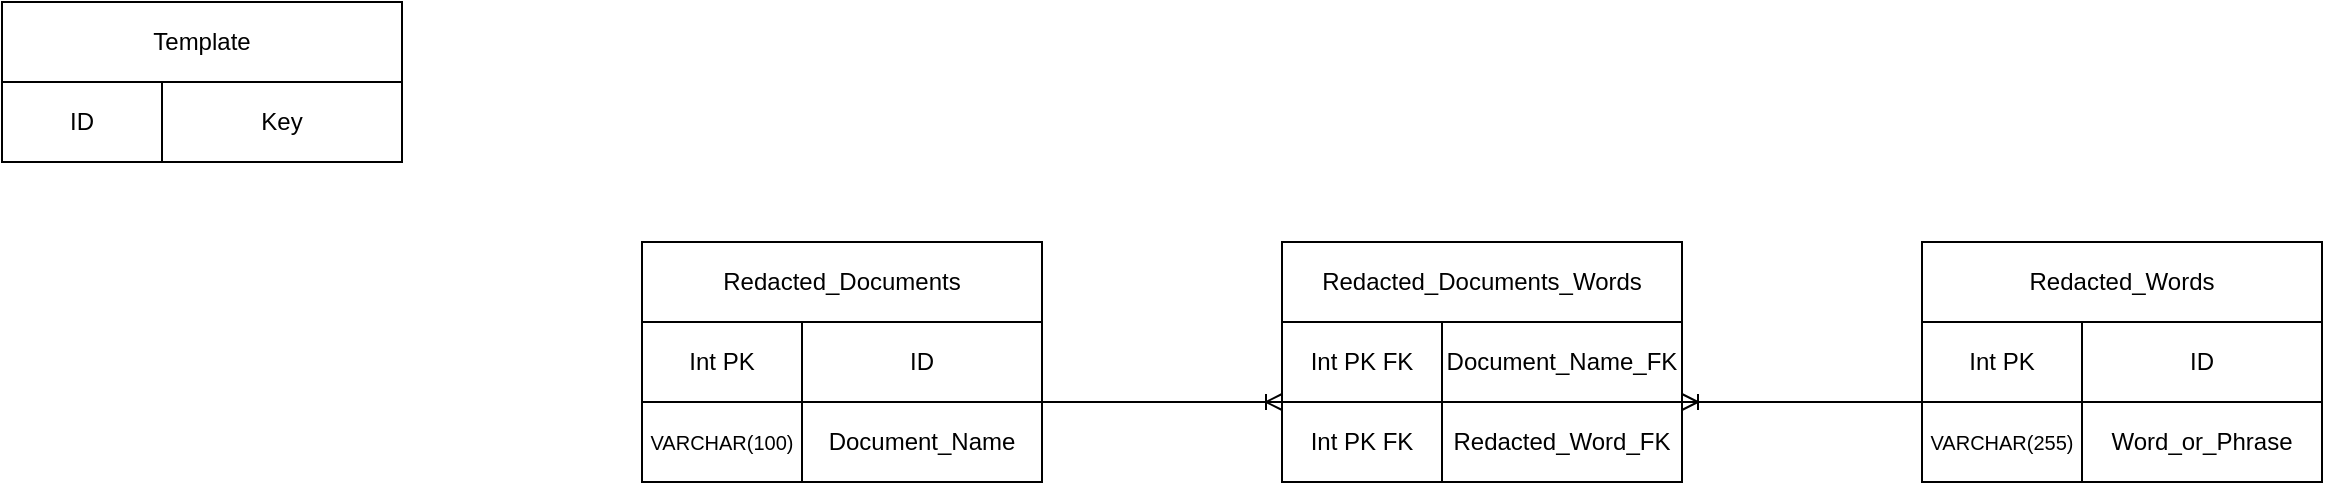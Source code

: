 <mxfile version="14.5.0" type="github">
  <diagram id="0-HLeVHJZCkb-TzCpiPO" name="Page-1">
    <mxGraphModel dx="1790" dy="873" grid="1" gridSize="10" guides="1" tooltips="1" connect="1" arrows="1" fold="1" page="1" pageScale="1" pageWidth="850" pageHeight="1100" math="0" shadow="0">
      <root>
        <mxCell id="0" />
        <mxCell id="1" parent="0" />
        <mxCell id="MCdQvpjKP1I-DEN3pyH2-1" value="Redacted_Documents" style="rounded=0;whiteSpace=wrap;html=1;" parent="1" vertex="1">
          <mxGeometry x="360" y="160" width="200" height="40" as="geometry" />
        </mxCell>
        <mxCell id="MCdQvpjKP1I-DEN3pyH2-9" value="" style="group" parent="1" vertex="1" connectable="0">
          <mxGeometry x="360" y="200" width="200" height="40" as="geometry" />
        </mxCell>
        <mxCell id="MCdQvpjKP1I-DEN3pyH2-6" value="" style="group" parent="MCdQvpjKP1I-DEN3pyH2-9" vertex="1" connectable="0">
          <mxGeometry width="200" height="40" as="geometry" />
        </mxCell>
        <mxCell id="MCdQvpjKP1I-DEN3pyH2-2" value="" style="rounded=0;whiteSpace=wrap;html=1;" parent="MCdQvpjKP1I-DEN3pyH2-6" vertex="1">
          <mxGeometry width="200" height="40" as="geometry" />
        </mxCell>
        <mxCell id="MCdQvpjKP1I-DEN3pyH2-7" value="Int PK" style="text;html=1;strokeColor=none;fillColor=none;align=center;verticalAlign=middle;whiteSpace=wrap;rounded=0;" parent="MCdQvpjKP1I-DEN3pyH2-6" vertex="1">
          <mxGeometry width="80" height="40" as="geometry" />
        </mxCell>
        <mxCell id="MCdQvpjKP1I-DEN3pyH2-8" value="ID" style="text;html=1;strokeColor=none;fillColor=none;align=center;verticalAlign=middle;whiteSpace=wrap;rounded=0;" parent="MCdQvpjKP1I-DEN3pyH2-9" vertex="1">
          <mxGeometry x="80" width="120" height="40" as="geometry" />
        </mxCell>
        <mxCell id="MCdQvpjKP1I-DEN3pyH2-5" value="" style="endArrow=none;html=1;entryX=0.4;entryY=-0.002;entryDx=0;entryDy=0;entryPerimeter=0;exitX=0;exitY=1;exitDx=0;exitDy=0;" parent="MCdQvpjKP1I-DEN3pyH2-9" source="MCdQvpjKP1I-DEN3pyH2-8" target="MCdQvpjKP1I-DEN3pyH2-2" edge="1">
          <mxGeometry width="50" height="50" relative="1" as="geometry">
            <mxPoint x="80" y="40" as="sourcePoint" />
            <mxPoint x="200" y="-10" as="targetPoint" />
          </mxGeometry>
        </mxCell>
        <mxCell id="MCdQvpjKP1I-DEN3pyH2-59" value="" style="group" parent="1" vertex="1" connectable="0">
          <mxGeometry x="360" y="240" width="200" height="40" as="geometry" />
        </mxCell>
        <mxCell id="MCdQvpjKP1I-DEN3pyH2-60" value="" style="group" parent="MCdQvpjKP1I-DEN3pyH2-59" vertex="1" connectable="0">
          <mxGeometry width="200" height="40" as="geometry" />
        </mxCell>
        <mxCell id="MCdQvpjKP1I-DEN3pyH2-61" value="" style="rounded=0;whiteSpace=wrap;html=1;" parent="MCdQvpjKP1I-DEN3pyH2-60" vertex="1">
          <mxGeometry width="200" height="40" as="geometry" />
        </mxCell>
        <mxCell id="MCdQvpjKP1I-DEN3pyH2-62" value="&lt;font style=&quot;font-size: 10px&quot;&gt;VARCHAR(100)&lt;/font&gt;" style="text;html=1;strokeColor=none;fillColor=none;align=center;verticalAlign=middle;whiteSpace=wrap;rounded=0;" parent="MCdQvpjKP1I-DEN3pyH2-60" vertex="1">
          <mxGeometry width="80" height="40" as="geometry" />
        </mxCell>
        <mxCell id="MCdQvpjKP1I-DEN3pyH2-63" value="Document_Name" style="text;html=1;strokeColor=none;fillColor=none;align=center;verticalAlign=middle;whiteSpace=wrap;rounded=0;" parent="MCdQvpjKP1I-DEN3pyH2-59" vertex="1">
          <mxGeometry x="80" width="120" height="40" as="geometry" />
        </mxCell>
        <mxCell id="MCdQvpjKP1I-DEN3pyH2-64" value="" style="endArrow=none;html=1;entryX=0.4;entryY=-0.002;entryDx=0;entryDy=0;entryPerimeter=0;exitX=0;exitY=1;exitDx=0;exitDy=0;" parent="MCdQvpjKP1I-DEN3pyH2-59" source="MCdQvpjKP1I-DEN3pyH2-63" target="MCdQvpjKP1I-DEN3pyH2-61" edge="1">
          <mxGeometry width="50" height="50" relative="1" as="geometry">
            <mxPoint x="80" y="40" as="sourcePoint" />
            <mxPoint x="200" y="-10" as="targetPoint" />
          </mxGeometry>
        </mxCell>
        <mxCell id="MCdQvpjKP1I-DEN3pyH2-83" value="" style="group;fontStyle=1" parent="1" vertex="1" connectable="0">
          <mxGeometry x="40" y="80" width="200" height="40" as="geometry" />
        </mxCell>
        <mxCell id="MCdQvpjKP1I-DEN3pyH2-84" value="" style="group" parent="MCdQvpjKP1I-DEN3pyH2-83" vertex="1" connectable="0">
          <mxGeometry width="200" height="40" as="geometry" />
        </mxCell>
        <mxCell id="MCdQvpjKP1I-DEN3pyH2-85" value="" style="rounded=0;whiteSpace=wrap;html=1;" parent="MCdQvpjKP1I-DEN3pyH2-84" vertex="1">
          <mxGeometry width="200" height="40" as="geometry" />
        </mxCell>
        <mxCell id="MCdQvpjKP1I-DEN3pyH2-86" value="ID" style="text;html=1;strokeColor=none;fillColor=none;align=center;verticalAlign=middle;whiteSpace=wrap;rounded=0;" parent="MCdQvpjKP1I-DEN3pyH2-84" vertex="1">
          <mxGeometry width="80" height="40" as="geometry" />
        </mxCell>
        <mxCell id="MCdQvpjKP1I-DEN3pyH2-87" value="Key" style="text;html=1;strokeColor=none;fillColor=none;align=center;verticalAlign=middle;whiteSpace=wrap;rounded=0;" parent="MCdQvpjKP1I-DEN3pyH2-83" vertex="1">
          <mxGeometry x="80" width="120" height="40" as="geometry" />
        </mxCell>
        <mxCell id="MCdQvpjKP1I-DEN3pyH2-88" value="" style="endArrow=none;html=1;entryX=0.4;entryY=-0.002;entryDx=0;entryDy=0;entryPerimeter=0;exitX=0;exitY=1;exitDx=0;exitDy=0;" parent="MCdQvpjKP1I-DEN3pyH2-83" source="MCdQvpjKP1I-DEN3pyH2-87" target="MCdQvpjKP1I-DEN3pyH2-85" edge="1">
          <mxGeometry width="50" height="50" relative="1" as="geometry">
            <mxPoint x="80" y="40" as="sourcePoint" />
            <mxPoint x="200" y="-10" as="targetPoint" />
          </mxGeometry>
        </mxCell>
        <mxCell id="MCdQvpjKP1I-DEN3pyH2-89" value="Template" style="rounded=0;whiteSpace=wrap;html=1;" parent="1" vertex="1">
          <mxGeometry x="40" y="40" width="200" height="40" as="geometry" />
        </mxCell>
        <mxCell id="MCdQvpjKP1I-DEN3pyH2-90" value="" style="group" parent="1" vertex="1" connectable="0">
          <mxGeometry x="680" y="200" width="200" height="40" as="geometry" />
        </mxCell>
        <mxCell id="MCdQvpjKP1I-DEN3pyH2-91" value="" style="group" parent="MCdQvpjKP1I-DEN3pyH2-90" vertex="1" connectable="0">
          <mxGeometry width="200" height="40" as="geometry" />
        </mxCell>
        <mxCell id="MCdQvpjKP1I-DEN3pyH2-92" value="" style="rounded=0;whiteSpace=wrap;html=1;" parent="MCdQvpjKP1I-DEN3pyH2-91" vertex="1">
          <mxGeometry width="200" height="40" as="geometry" />
        </mxCell>
        <mxCell id="MCdQvpjKP1I-DEN3pyH2-93" value="Int PK FK" style="text;html=1;strokeColor=none;fillColor=none;align=center;verticalAlign=middle;whiteSpace=wrap;rounded=0;" parent="MCdQvpjKP1I-DEN3pyH2-91" vertex="1">
          <mxGeometry width="80" height="40" as="geometry" />
        </mxCell>
        <mxCell id="MCdQvpjKP1I-DEN3pyH2-94" value="Document_Name_FK" style="text;html=1;strokeColor=none;fillColor=none;align=center;verticalAlign=middle;whiteSpace=wrap;rounded=0;" parent="MCdQvpjKP1I-DEN3pyH2-90" vertex="1">
          <mxGeometry x="80" width="120" height="40" as="geometry" />
        </mxCell>
        <mxCell id="MCdQvpjKP1I-DEN3pyH2-95" value="" style="endArrow=none;html=1;entryX=0.4;entryY=-0.002;entryDx=0;entryDy=0;entryPerimeter=0;exitX=0;exitY=1;exitDx=0;exitDy=0;" parent="MCdQvpjKP1I-DEN3pyH2-90" source="MCdQvpjKP1I-DEN3pyH2-94" target="MCdQvpjKP1I-DEN3pyH2-92" edge="1">
          <mxGeometry width="50" height="50" relative="1" as="geometry">
            <mxPoint x="80" y="40" as="sourcePoint" />
            <mxPoint x="200" y="-10" as="targetPoint" />
          </mxGeometry>
        </mxCell>
        <mxCell id="MCdQvpjKP1I-DEN3pyH2-96" value="Redacted_Words" style="rounded=0;whiteSpace=wrap;html=1;" parent="1" vertex="1">
          <mxGeometry x="1000" y="160" width="200" height="40" as="geometry" />
        </mxCell>
        <mxCell id="MCdQvpjKP1I-DEN3pyH2-97" value="Redacted_Documents_Words" style="rounded=0;whiteSpace=wrap;html=1;" parent="1" vertex="1">
          <mxGeometry x="680" y="160" width="200" height="40" as="geometry" />
        </mxCell>
        <mxCell id="MCdQvpjKP1I-DEN3pyH2-98" value="" style="group;fontStyle=1" parent="1" vertex="1" connectable="0">
          <mxGeometry x="680" y="240" width="200" height="40" as="geometry" />
        </mxCell>
        <mxCell id="MCdQvpjKP1I-DEN3pyH2-99" value="" style="group" parent="MCdQvpjKP1I-DEN3pyH2-98" vertex="1" connectable="0">
          <mxGeometry width="200" height="40" as="geometry" />
        </mxCell>
        <mxCell id="MCdQvpjKP1I-DEN3pyH2-100" value="" style="rounded=0;whiteSpace=wrap;html=1;" parent="MCdQvpjKP1I-DEN3pyH2-99" vertex="1">
          <mxGeometry width="200" height="40" as="geometry" />
        </mxCell>
        <mxCell id="MCdQvpjKP1I-DEN3pyH2-101" value="Int PK FK" style="text;html=1;strokeColor=none;fillColor=none;align=center;verticalAlign=middle;whiteSpace=wrap;rounded=0;" parent="MCdQvpjKP1I-DEN3pyH2-99" vertex="1">
          <mxGeometry width="80" height="40" as="geometry" />
        </mxCell>
        <mxCell id="MCdQvpjKP1I-DEN3pyH2-102" value="Redacted_Word_FK" style="text;html=1;strokeColor=none;fillColor=none;align=center;verticalAlign=middle;whiteSpace=wrap;rounded=0;" parent="MCdQvpjKP1I-DEN3pyH2-98" vertex="1">
          <mxGeometry x="80" width="120" height="40" as="geometry" />
        </mxCell>
        <mxCell id="MCdQvpjKP1I-DEN3pyH2-103" value="" style="endArrow=none;html=1;entryX=0.4;entryY=-0.002;entryDx=0;entryDy=0;entryPerimeter=0;exitX=0;exitY=1;exitDx=0;exitDy=0;" parent="MCdQvpjKP1I-DEN3pyH2-98" source="MCdQvpjKP1I-DEN3pyH2-102" target="MCdQvpjKP1I-DEN3pyH2-100" edge="1">
          <mxGeometry width="50" height="50" relative="1" as="geometry">
            <mxPoint x="80" y="40" as="sourcePoint" />
            <mxPoint x="200" y="-10" as="targetPoint" />
          </mxGeometry>
        </mxCell>
        <mxCell id="MCdQvpjKP1I-DEN3pyH2-104" value="" style="edgeStyle=entityRelationEdgeStyle;fontSize=12;html=1;endArrow=ERoneToMany;exitX=1;exitY=0;exitDx=0;exitDy=0;entryX=0;entryY=0;entryDx=0;entryDy=0;" parent="1" source="MCdQvpjKP1I-DEN3pyH2-63" target="MCdQvpjKP1I-DEN3pyH2-101" edge="1">
          <mxGeometry width="100" height="100" relative="1" as="geometry">
            <mxPoint x="620" y="300" as="sourcePoint" />
            <mxPoint x="720" y="200" as="targetPoint" />
          </mxGeometry>
        </mxCell>
        <mxCell id="MCdQvpjKP1I-DEN3pyH2-106" value="" style="group;fontStyle=1" parent="1" vertex="1" connectable="0">
          <mxGeometry x="1000" y="200" width="200" height="40" as="geometry" />
        </mxCell>
        <mxCell id="MCdQvpjKP1I-DEN3pyH2-107" value="" style="group" parent="MCdQvpjKP1I-DEN3pyH2-106" vertex="1" connectable="0">
          <mxGeometry width="200" height="40" as="geometry" />
        </mxCell>
        <mxCell id="MCdQvpjKP1I-DEN3pyH2-108" value="" style="rounded=0;whiteSpace=wrap;html=1;" parent="MCdQvpjKP1I-DEN3pyH2-107" vertex="1">
          <mxGeometry width="200" height="40" as="geometry" />
        </mxCell>
        <mxCell id="MCdQvpjKP1I-DEN3pyH2-109" value="Int PK" style="text;html=1;strokeColor=none;fillColor=none;align=center;verticalAlign=middle;whiteSpace=wrap;rounded=0;" parent="MCdQvpjKP1I-DEN3pyH2-107" vertex="1">
          <mxGeometry width="80" height="40" as="geometry" />
        </mxCell>
        <mxCell id="MCdQvpjKP1I-DEN3pyH2-110" value="ID" style="text;html=1;strokeColor=none;fillColor=none;align=center;verticalAlign=middle;whiteSpace=wrap;rounded=0;" parent="MCdQvpjKP1I-DEN3pyH2-106" vertex="1">
          <mxGeometry x="80" width="120" height="40" as="geometry" />
        </mxCell>
        <mxCell id="MCdQvpjKP1I-DEN3pyH2-111" value="" style="endArrow=none;html=1;entryX=0.4;entryY=-0.002;entryDx=0;entryDy=0;entryPerimeter=0;exitX=0;exitY=1;exitDx=0;exitDy=0;" parent="MCdQvpjKP1I-DEN3pyH2-106" source="MCdQvpjKP1I-DEN3pyH2-110" target="MCdQvpjKP1I-DEN3pyH2-108" edge="1">
          <mxGeometry width="50" height="50" relative="1" as="geometry">
            <mxPoint x="80" y="40" as="sourcePoint" />
            <mxPoint x="200" y="-10" as="targetPoint" />
          </mxGeometry>
        </mxCell>
        <mxCell id="MCdQvpjKP1I-DEN3pyH2-112" value="" style="group;fontStyle=1" parent="1" vertex="1" connectable="0">
          <mxGeometry x="1000" y="240" width="200" height="40" as="geometry" />
        </mxCell>
        <mxCell id="MCdQvpjKP1I-DEN3pyH2-113" value="" style="group" parent="MCdQvpjKP1I-DEN3pyH2-112" vertex="1" connectable="0">
          <mxGeometry width="200" height="40" as="geometry" />
        </mxCell>
        <mxCell id="MCdQvpjKP1I-DEN3pyH2-114" value="" style="rounded=0;whiteSpace=wrap;html=1;" parent="MCdQvpjKP1I-DEN3pyH2-113" vertex="1">
          <mxGeometry width="200" height="40" as="geometry" />
        </mxCell>
        <mxCell id="MCdQvpjKP1I-DEN3pyH2-115" value="&lt;font style=&quot;font-size: 10px&quot;&gt;VARCHAR(255)&lt;/font&gt;" style="text;html=1;strokeColor=none;fillColor=none;align=center;verticalAlign=middle;whiteSpace=wrap;rounded=0;" parent="MCdQvpjKP1I-DEN3pyH2-113" vertex="1">
          <mxGeometry width="80" height="40" as="geometry" />
        </mxCell>
        <mxCell id="MCdQvpjKP1I-DEN3pyH2-116" value="Word_or_Phrase" style="text;html=1;strokeColor=none;fillColor=none;align=center;verticalAlign=middle;whiteSpace=wrap;rounded=0;" parent="MCdQvpjKP1I-DEN3pyH2-112" vertex="1">
          <mxGeometry x="80" width="120" height="40" as="geometry" />
        </mxCell>
        <mxCell id="MCdQvpjKP1I-DEN3pyH2-117" value="" style="endArrow=none;html=1;entryX=0.4;entryY=-0.002;entryDx=0;entryDy=0;entryPerimeter=0;exitX=0;exitY=1;exitDx=0;exitDy=0;" parent="MCdQvpjKP1I-DEN3pyH2-112" source="MCdQvpjKP1I-DEN3pyH2-116" target="MCdQvpjKP1I-DEN3pyH2-114" edge="1">
          <mxGeometry width="50" height="50" relative="1" as="geometry">
            <mxPoint x="80" y="40" as="sourcePoint" />
            <mxPoint x="200" y="-10" as="targetPoint" />
          </mxGeometry>
        </mxCell>
        <mxCell id="MCdQvpjKP1I-DEN3pyH2-118" value="" style="edgeStyle=entityRelationEdgeStyle;fontSize=12;html=1;endArrow=ERoneToMany;exitX=0;exitY=0;exitDx=0;exitDy=0;entryX=1;entryY=0;entryDx=0;entryDy=0;" parent="1" source="MCdQvpjKP1I-DEN3pyH2-115" target="MCdQvpjKP1I-DEN3pyH2-102" edge="1">
          <mxGeometry width="100" height="100" relative="1" as="geometry">
            <mxPoint x="800" y="280" as="sourcePoint" />
            <mxPoint x="900" y="180" as="targetPoint" />
          </mxGeometry>
        </mxCell>
      </root>
    </mxGraphModel>
  </diagram>
</mxfile>
